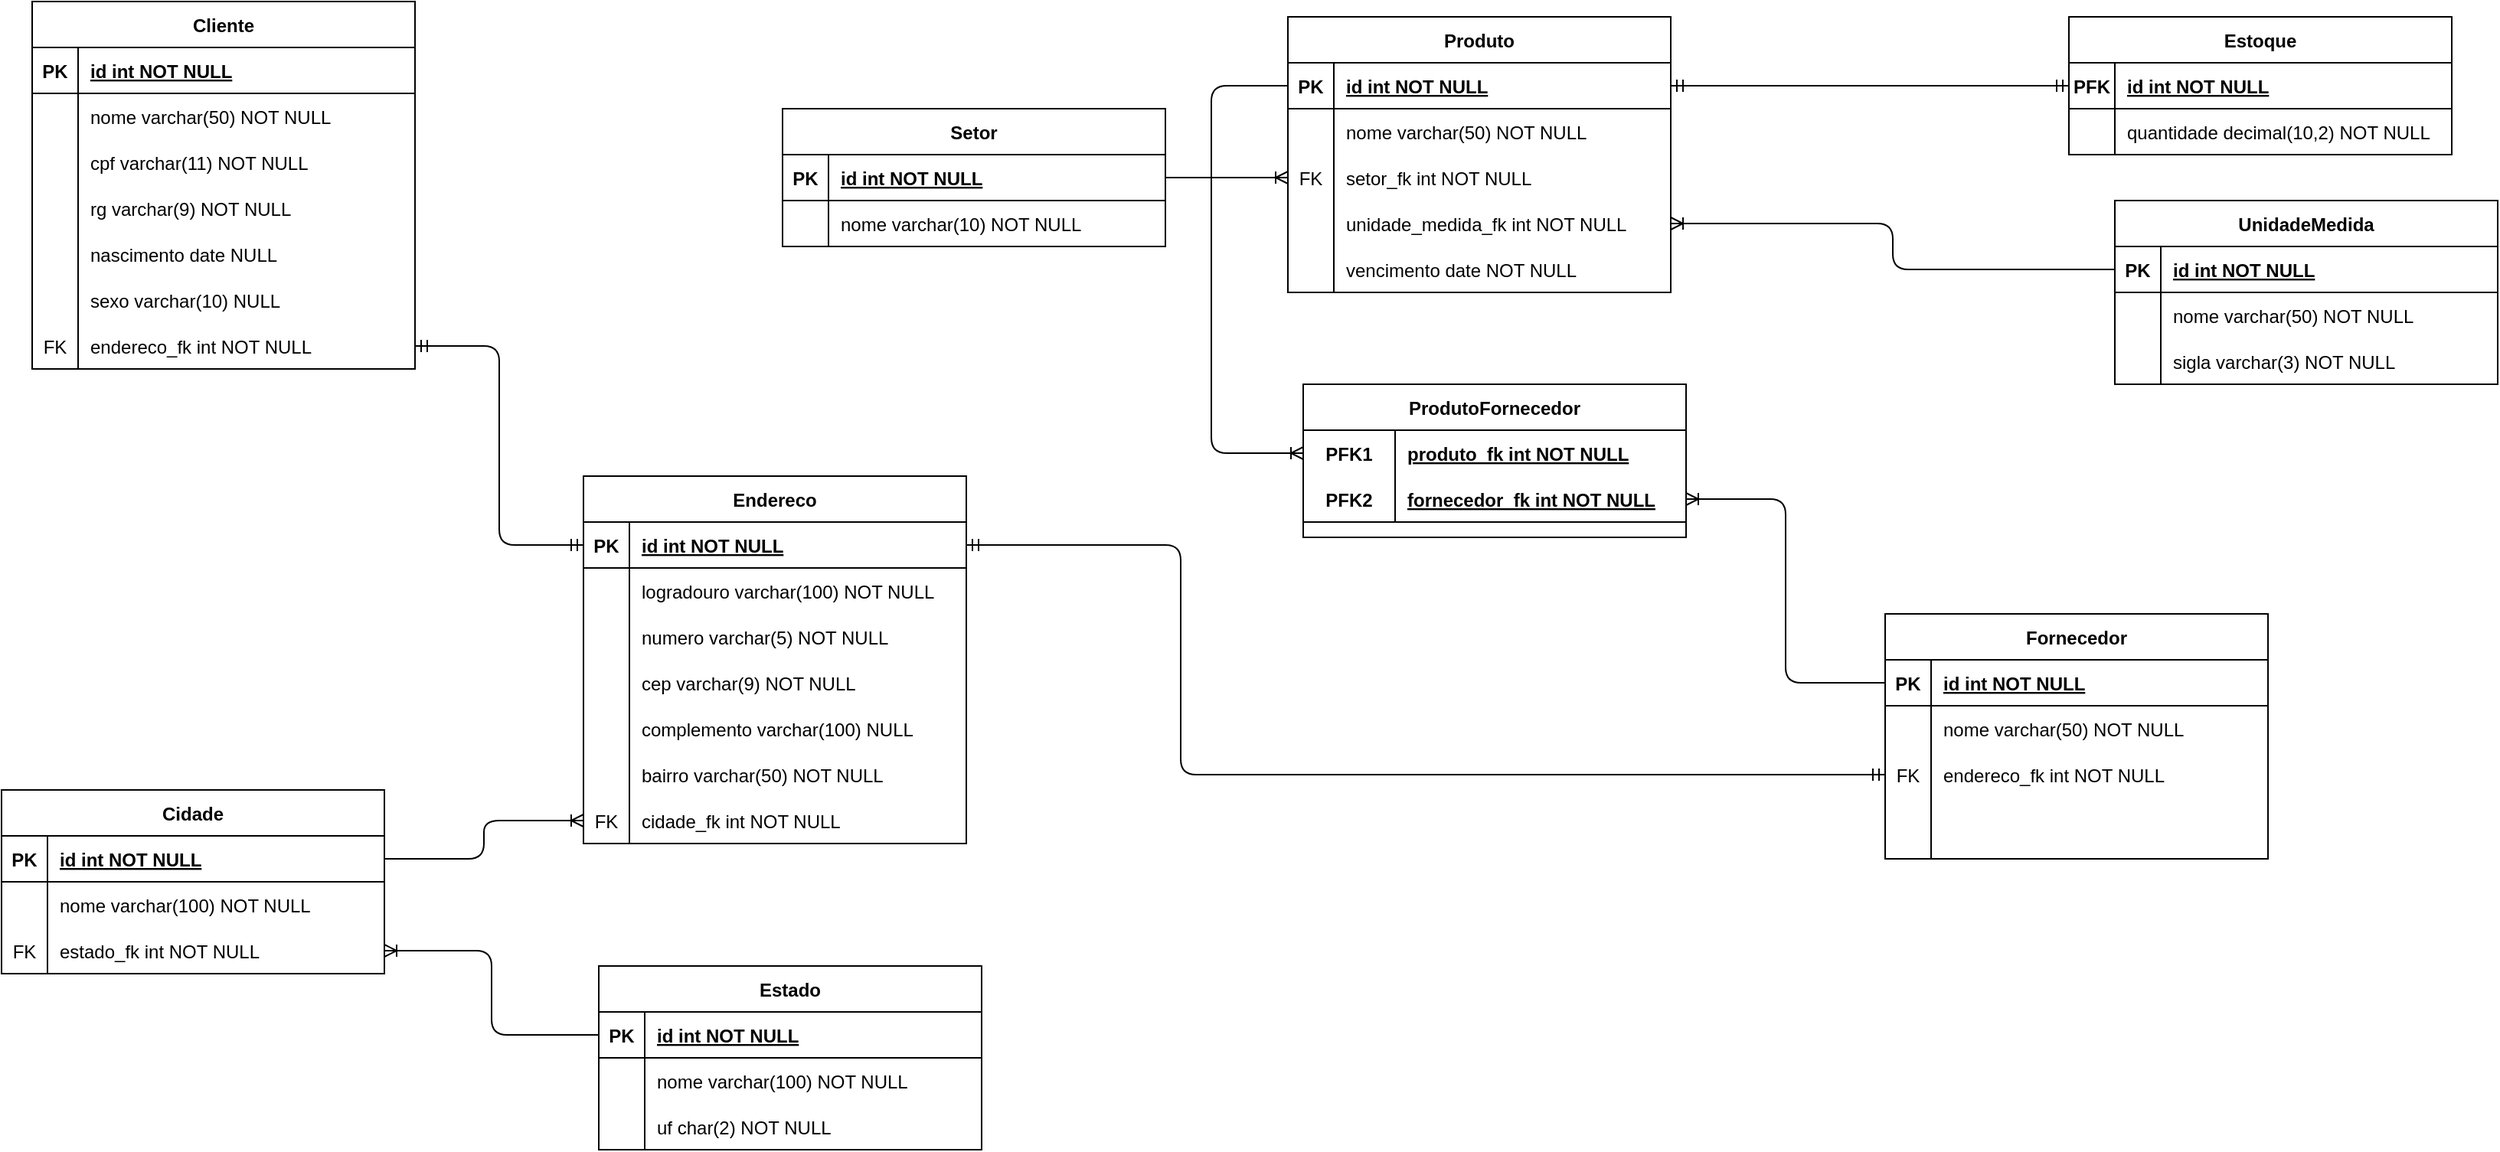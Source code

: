 <mxfile version="13.7.9" type="embed"><diagram id="2zVzznr61p73fuEzWiJb" name="DER"><mxGraphModel dx="368" dy="288" grid="1" gridSize="10" guides="1" tooltips="1" connect="1" arrows="1" fold="1" page="1" pageScale="1" pageWidth="827" pageHeight="1169" math="0" shadow="0"><root><mxCell id="q4gJIiIvbS1eZ_yKjsUI-0"/><mxCell id="q4gJIiIvbS1eZ_yKjsUI-1" parent="q4gJIiIvbS1eZ_yKjsUI-0"/><mxCell id="tMIzNla4LTOfME5UGENZ-0" value="Cliente" style="shape=table;startSize=30;container=1;collapsible=1;childLayout=tableLayout;fixedRows=1;rowLines=0;fontStyle=1;align=center;resizeLast=1;fontSize=12;" parent="q4gJIiIvbS1eZ_yKjsUI-1" vertex="1"><mxGeometry x="20" y="10" width="250" height="240" as="geometry"/></mxCell><mxCell id="tMIzNla4LTOfME5UGENZ-1" value="" style="shape=partialRectangle;collapsible=0;dropTarget=0;pointerEvents=0;fillColor=none;points=[[0,0.5],[1,0.5]];portConstraint=eastwest;top=0;left=0;right=0;bottom=1;fontSize=12;" parent="tMIzNla4LTOfME5UGENZ-0" vertex="1"><mxGeometry y="30" width="250" height="30" as="geometry"/></mxCell><mxCell id="tMIzNla4LTOfME5UGENZ-2" value="PK" style="shape=partialRectangle;overflow=hidden;connectable=0;fillColor=none;top=0;left=0;bottom=0;right=0;fontStyle=1;fontSize=12;" parent="tMIzNla4LTOfME5UGENZ-1" vertex="1"><mxGeometry width="30" height="30" as="geometry"/></mxCell><mxCell id="tMIzNla4LTOfME5UGENZ-3" value="id int NOT NULL " style="shape=partialRectangle;overflow=hidden;connectable=0;fillColor=none;top=0;left=0;bottom=0;right=0;align=left;spacingLeft=6;fontStyle=5;fontSize=12;" parent="tMIzNla4LTOfME5UGENZ-1" vertex="1"><mxGeometry x="30" width="220" height="30" as="geometry"/></mxCell><mxCell id="tMIzNla4LTOfME5UGENZ-4" value="" style="shape=partialRectangle;collapsible=0;dropTarget=0;pointerEvents=0;fillColor=none;points=[[0,0.5],[1,0.5]];portConstraint=eastwest;top=0;left=0;right=0;bottom=0;fontSize=12;" parent="tMIzNla4LTOfME5UGENZ-0" vertex="1"><mxGeometry y="60" width="250" height="30" as="geometry"/></mxCell><mxCell id="tMIzNla4LTOfME5UGENZ-5" value="" style="shape=partialRectangle;overflow=hidden;connectable=0;fillColor=none;top=0;left=0;bottom=0;right=0;fontSize=12;" parent="tMIzNla4LTOfME5UGENZ-4" vertex="1"><mxGeometry width="30" height="30" as="geometry"/></mxCell><mxCell id="tMIzNla4LTOfME5UGENZ-6" value="nome varchar(50) NOT NULL" style="shape=partialRectangle;overflow=hidden;connectable=0;fillColor=none;top=0;left=0;bottom=0;right=0;align=left;spacingLeft=6;fontSize=12;" parent="tMIzNla4LTOfME5UGENZ-4" vertex="1"><mxGeometry x="30" width="220" height="30" as="geometry"/></mxCell><mxCell id="tMIzNla4LTOfME5UGENZ-7" value="" style="shape=partialRectangle;collapsible=0;dropTarget=0;pointerEvents=0;fillColor=none;points=[[0,0.5],[1,0.5]];portConstraint=eastwest;top=0;left=0;right=0;bottom=0;fontSize=12;" parent="tMIzNla4LTOfME5UGENZ-0" vertex="1"><mxGeometry y="90" width="250" height="30" as="geometry"/></mxCell><mxCell id="tMIzNla4LTOfME5UGENZ-8" value="" style="shape=partialRectangle;overflow=hidden;connectable=0;fillColor=none;top=0;left=0;bottom=0;right=0;fontSize=12;" parent="tMIzNla4LTOfME5UGENZ-7" vertex="1"><mxGeometry width="30" height="30" as="geometry"/></mxCell><mxCell id="tMIzNla4LTOfME5UGENZ-9" value="cpf varchar(11) NOT NULL" style="shape=partialRectangle;overflow=hidden;connectable=0;fillColor=none;top=0;left=0;bottom=0;right=0;align=left;spacingLeft=6;fontSize=12;" parent="tMIzNla4LTOfME5UGENZ-7" vertex="1"><mxGeometry x="30" width="220" height="30" as="geometry"/></mxCell><mxCell id="tMIzNla4LTOfME5UGENZ-10" value="" style="shape=partialRectangle;collapsible=0;dropTarget=0;pointerEvents=0;fillColor=none;points=[[0,0.5],[1,0.5]];portConstraint=eastwest;top=0;left=0;right=0;bottom=0;fontSize=12;" parent="tMIzNla4LTOfME5UGENZ-0" vertex="1"><mxGeometry y="120" width="250" height="30" as="geometry"/></mxCell><mxCell id="tMIzNla4LTOfME5UGENZ-11" value="" style="shape=partialRectangle;overflow=hidden;connectable=0;fillColor=none;top=0;left=0;bottom=0;right=0;fontSize=12;" parent="tMIzNla4LTOfME5UGENZ-10" vertex="1"><mxGeometry width="30" height="30" as="geometry"/></mxCell><mxCell id="tMIzNla4LTOfME5UGENZ-12" value="rg varchar(9) NOT NULL" style="shape=partialRectangle;overflow=hidden;connectable=0;fillColor=none;top=0;left=0;bottom=0;right=0;align=left;spacingLeft=6;fontSize=12;" parent="tMIzNla4LTOfME5UGENZ-10" vertex="1"><mxGeometry x="30" width="220" height="30" as="geometry"/></mxCell><mxCell id="tMIzNla4LTOfME5UGENZ-13" value="" style="shape=partialRectangle;collapsible=0;dropTarget=0;pointerEvents=0;fillColor=none;points=[[0,0.5],[1,0.5]];portConstraint=eastwest;top=0;left=0;right=0;bottom=0;fontSize=12;" parent="tMIzNla4LTOfME5UGENZ-0" vertex="1"><mxGeometry y="150" width="250" height="30" as="geometry"/></mxCell><mxCell id="tMIzNla4LTOfME5UGENZ-14" value="" style="shape=partialRectangle;overflow=hidden;connectable=0;fillColor=none;top=0;left=0;bottom=0;right=0;fontSize=12;" parent="tMIzNla4LTOfME5UGENZ-13" vertex="1"><mxGeometry width="30" height="30" as="geometry"/></mxCell><mxCell id="tMIzNla4LTOfME5UGENZ-15" value="nascimento date NULL" style="shape=partialRectangle;overflow=hidden;connectable=0;fillColor=none;top=0;left=0;bottom=0;right=0;align=left;spacingLeft=6;fontSize=12;" parent="tMIzNla4LTOfME5UGENZ-13" vertex="1"><mxGeometry x="30" width="220" height="30" as="geometry"/></mxCell><mxCell id="tMIzNla4LTOfME5UGENZ-16" value="" style="shape=partialRectangle;collapsible=0;dropTarget=0;pointerEvents=0;fillColor=none;points=[[0,0.5],[1,0.5]];portConstraint=eastwest;top=0;left=0;right=0;bottom=0;fontSize=12;" parent="tMIzNla4LTOfME5UGENZ-0" vertex="1"><mxGeometry y="180" width="250" height="30" as="geometry"/></mxCell><mxCell id="tMIzNla4LTOfME5UGENZ-17" value="" style="shape=partialRectangle;overflow=hidden;connectable=0;fillColor=none;top=0;left=0;bottom=0;right=0;fontSize=12;" parent="tMIzNla4LTOfME5UGENZ-16" vertex="1"><mxGeometry width="30" height="30" as="geometry"/></mxCell><mxCell id="tMIzNla4LTOfME5UGENZ-18" value="sexo varchar(10) NULL" style="shape=partialRectangle;overflow=hidden;connectable=0;fillColor=none;top=0;left=0;bottom=0;right=0;align=left;spacingLeft=6;fontSize=12;" parent="tMIzNla4LTOfME5UGENZ-16" vertex="1"><mxGeometry x="30" width="220" height="30" as="geometry"/></mxCell><mxCell id="tMIzNla4LTOfME5UGENZ-19" value="" style="shape=partialRectangle;collapsible=0;dropTarget=0;pointerEvents=0;fillColor=none;points=[[0,0.5],[1,0.5]];portConstraint=eastwest;top=0;left=0;right=0;bottom=0;fontSize=12;" parent="tMIzNla4LTOfME5UGENZ-0" vertex="1"><mxGeometry y="210" width="250" height="30" as="geometry"/></mxCell><mxCell id="tMIzNla4LTOfME5UGENZ-20" value="FK" style="shape=partialRectangle;overflow=hidden;connectable=0;fillColor=none;top=0;left=0;bottom=0;right=0;fontSize=12;" parent="tMIzNla4LTOfME5UGENZ-19" vertex="1"><mxGeometry width="30" height="30" as="geometry"/></mxCell><mxCell id="tMIzNla4LTOfME5UGENZ-21" value="endereco_fk int NOT NULL" style="shape=partialRectangle;overflow=hidden;connectable=0;fillColor=none;top=0;left=0;bottom=0;right=0;align=left;spacingLeft=6;fontSize=12;" parent="tMIzNla4LTOfME5UGENZ-19" vertex="1"><mxGeometry x="30" width="220" height="30" as="geometry"/></mxCell><mxCell id="sFjmhWVr8jOIQ81VV_jN-1" value="" style="edgeStyle=orthogonalEdgeStyle;fontSize=12;html=1;endArrow=ERmandOne;startArrow=ERmandOne;exitX=1;exitY=0.5;exitDx=0;exitDy=0;entryX=0;entryY=0.5;entryDx=0;entryDy=0;" parent="q4gJIiIvbS1eZ_yKjsUI-1" source="tMIzNla4LTOfME5UGENZ-19" target="tMIzNla4LTOfME5UGENZ-45" edge="1"><mxGeometry width="100" height="100" relative="1" as="geometry"><mxPoint x="340" y="220" as="sourcePoint"/><mxPoint x="440" y="120" as="targetPoint"/></mxGeometry></mxCell><mxCell id="tMIzNla4LTOfME5UGENZ-44" value="Endereco" style="shape=table;startSize=30;container=1;collapsible=1;childLayout=tableLayout;fixedRows=1;rowLines=0;fontStyle=1;align=center;resizeLast=1;fontSize=12;" parent="q4gJIiIvbS1eZ_yKjsUI-1" vertex="1"><mxGeometry x="380" y="320" width="250" height="240" as="geometry"/></mxCell><mxCell id="tMIzNla4LTOfME5UGENZ-45" value="" style="shape=partialRectangle;collapsible=0;dropTarget=0;pointerEvents=0;fillColor=none;points=[[0,0.5],[1,0.5]];portConstraint=eastwest;top=0;left=0;right=0;bottom=1;fontSize=12;" parent="tMIzNla4LTOfME5UGENZ-44" vertex="1"><mxGeometry y="30" width="250" height="30" as="geometry"/></mxCell><mxCell id="tMIzNla4LTOfME5UGENZ-46" value="PK" style="shape=partialRectangle;overflow=hidden;connectable=0;fillColor=none;top=0;left=0;bottom=0;right=0;fontStyle=1;fontSize=12;" parent="tMIzNla4LTOfME5UGENZ-45" vertex="1"><mxGeometry width="30" height="30" as="geometry"/></mxCell><mxCell id="tMIzNla4LTOfME5UGENZ-47" value="id int NOT NULL " style="shape=partialRectangle;overflow=hidden;connectable=0;fillColor=none;top=0;left=0;bottom=0;right=0;align=left;spacingLeft=6;fontStyle=5;fontSize=12;" parent="tMIzNla4LTOfME5UGENZ-45" vertex="1"><mxGeometry x="30" width="220" height="30" as="geometry"/></mxCell><mxCell id="tMIzNla4LTOfME5UGENZ-48" value="" style="shape=partialRectangle;collapsible=0;dropTarget=0;pointerEvents=0;fillColor=none;points=[[0,0.5],[1,0.5]];portConstraint=eastwest;top=0;left=0;right=0;bottom=0;fontSize=12;" parent="tMIzNla4LTOfME5UGENZ-44" vertex="1"><mxGeometry y="60" width="250" height="30" as="geometry"/></mxCell><mxCell id="tMIzNla4LTOfME5UGENZ-49" value="" style="shape=partialRectangle;overflow=hidden;connectable=0;fillColor=none;top=0;left=0;bottom=0;right=0;fontSize=12;" parent="tMIzNla4LTOfME5UGENZ-48" vertex="1"><mxGeometry width="30" height="30" as="geometry"/></mxCell><mxCell id="tMIzNla4LTOfME5UGENZ-50" value="logradouro varchar(100) NOT NULL" style="shape=partialRectangle;overflow=hidden;connectable=0;fillColor=none;top=0;left=0;bottom=0;right=0;align=left;spacingLeft=6;fontSize=12;" parent="tMIzNla4LTOfME5UGENZ-48" vertex="1"><mxGeometry x="30" width="220" height="30" as="geometry"/></mxCell><mxCell id="tMIzNla4LTOfME5UGENZ-51" value="" style="shape=partialRectangle;collapsible=0;dropTarget=0;pointerEvents=0;fillColor=none;points=[[0,0.5],[1,0.5]];portConstraint=eastwest;top=0;left=0;right=0;bottom=0;fontSize=12;" parent="tMIzNla4LTOfME5UGENZ-44" vertex="1"><mxGeometry y="90" width="250" height="30" as="geometry"/></mxCell><mxCell id="tMIzNla4LTOfME5UGENZ-52" value="" style="shape=partialRectangle;overflow=hidden;connectable=0;fillColor=none;top=0;left=0;bottom=0;right=0;fontSize=12;" parent="tMIzNla4LTOfME5UGENZ-51" vertex="1"><mxGeometry width="30" height="30" as="geometry"/></mxCell><mxCell id="tMIzNla4LTOfME5UGENZ-53" value="numero varchar(5) NOT NULL" style="shape=partialRectangle;overflow=hidden;connectable=0;fillColor=none;top=0;left=0;bottom=0;right=0;align=left;spacingLeft=6;fontSize=12;" parent="tMIzNla4LTOfME5UGENZ-51" vertex="1"><mxGeometry x="30" width="220" height="30" as="geometry"/></mxCell><mxCell id="tMIzNla4LTOfME5UGENZ-54" value="" style="shape=partialRectangle;collapsible=0;dropTarget=0;pointerEvents=0;fillColor=none;points=[[0,0.5],[1,0.5]];portConstraint=eastwest;top=0;left=0;right=0;bottom=0;fontSize=12;" parent="tMIzNla4LTOfME5UGENZ-44" vertex="1"><mxGeometry y="120" width="250" height="30" as="geometry"/></mxCell><mxCell id="tMIzNla4LTOfME5UGENZ-55" value="" style="shape=partialRectangle;overflow=hidden;connectable=0;fillColor=none;top=0;left=0;bottom=0;right=0;fontSize=12;" parent="tMIzNla4LTOfME5UGENZ-54" vertex="1"><mxGeometry width="30" height="30" as="geometry"/></mxCell><mxCell id="tMIzNla4LTOfME5UGENZ-56" value="cep varchar(9) NOT NULL" style="shape=partialRectangle;overflow=hidden;connectable=0;fillColor=none;top=0;left=0;bottom=0;right=0;align=left;spacingLeft=6;fontSize=12;" parent="tMIzNla4LTOfME5UGENZ-54" vertex="1"><mxGeometry x="30" width="220" height="30" as="geometry"/></mxCell><mxCell id="tMIzNla4LTOfME5UGENZ-57" value="" style="shape=partialRectangle;collapsible=0;dropTarget=0;pointerEvents=0;fillColor=none;points=[[0,0.5],[1,0.5]];portConstraint=eastwest;top=0;left=0;right=0;bottom=0;fontSize=12;" parent="tMIzNla4LTOfME5UGENZ-44" vertex="1"><mxGeometry y="150" width="250" height="30" as="geometry"/></mxCell><mxCell id="tMIzNla4LTOfME5UGENZ-58" value="" style="shape=partialRectangle;overflow=hidden;connectable=0;fillColor=none;top=0;left=0;bottom=0;right=0;fontSize=12;" parent="tMIzNla4LTOfME5UGENZ-57" vertex="1"><mxGeometry width="30" height="30" as="geometry"/></mxCell><mxCell id="tMIzNla4LTOfME5UGENZ-59" value="complemento varchar(100) NULL" style="shape=partialRectangle;overflow=hidden;connectable=0;fillColor=none;top=0;left=0;bottom=0;right=0;align=left;spacingLeft=6;fontSize=12;" parent="tMIzNla4LTOfME5UGENZ-57" vertex="1"><mxGeometry x="30" width="220" height="30" as="geometry"/></mxCell><mxCell id="tMIzNla4LTOfME5UGENZ-60" value="" style="shape=partialRectangle;collapsible=0;dropTarget=0;pointerEvents=0;fillColor=none;points=[[0,0.5],[1,0.5]];portConstraint=eastwest;top=0;left=0;right=0;bottom=0;fontSize=12;" parent="tMIzNla4LTOfME5UGENZ-44" vertex="1"><mxGeometry y="180" width="250" height="30" as="geometry"/></mxCell><mxCell id="tMIzNla4LTOfME5UGENZ-61" value="" style="shape=partialRectangle;overflow=hidden;connectable=0;fillColor=none;top=0;left=0;bottom=0;right=0;fontSize=12;" parent="tMIzNla4LTOfME5UGENZ-60" vertex="1"><mxGeometry width="30" height="30" as="geometry"/></mxCell><mxCell id="tMIzNla4LTOfME5UGENZ-62" value="bairro varchar(50) NOT NULL" style="shape=partialRectangle;overflow=hidden;connectable=0;fillColor=none;top=0;left=0;bottom=0;right=0;align=left;spacingLeft=6;fontSize=12;" parent="tMIzNla4LTOfME5UGENZ-60" vertex="1"><mxGeometry x="30" width="220" height="30" as="geometry"/></mxCell><mxCell id="tMIzNla4LTOfME5UGENZ-63" value="" style="shape=partialRectangle;collapsible=0;dropTarget=0;pointerEvents=0;fillColor=none;points=[[0,0.5],[1,0.5]];portConstraint=eastwest;top=0;left=0;right=0;bottom=0;fontSize=12;" parent="tMIzNla4LTOfME5UGENZ-44" vertex="1"><mxGeometry y="210" width="250" height="30" as="geometry"/></mxCell><mxCell id="tMIzNla4LTOfME5UGENZ-64" value="FK" style="shape=partialRectangle;overflow=hidden;connectable=0;fillColor=none;top=0;left=0;bottom=0;right=0;fontSize=12;" parent="tMIzNla4LTOfME5UGENZ-63" vertex="1"><mxGeometry width="30" height="30" as="geometry"/></mxCell><mxCell id="tMIzNla4LTOfME5UGENZ-65" value="cidade_fk int NOT NULL" style="shape=partialRectangle;overflow=hidden;connectable=0;fillColor=none;top=0;left=0;bottom=0;right=0;align=left;spacingLeft=6;fontSize=12;" parent="tMIzNla4LTOfME5UGENZ-63" vertex="1"><mxGeometry x="30" width="220" height="30" as="geometry"/></mxCell><mxCell id="G_IG8xLIvht6qTOggAEC-0" value="Setor" style="shape=table;startSize=30;container=1;collapsible=1;childLayout=tableLayout;fixedRows=1;rowLines=0;fontStyle=1;align=center;resizeLast=1;fontSize=12;" parent="q4gJIiIvbS1eZ_yKjsUI-1" vertex="1"><mxGeometry x="510" y="80" width="250" height="90" as="geometry"/></mxCell><mxCell id="G_IG8xLIvht6qTOggAEC-1" value="" style="shape=partialRectangle;collapsible=0;dropTarget=0;pointerEvents=0;fillColor=none;points=[[0,0.5],[1,0.5]];portConstraint=eastwest;top=0;left=0;right=0;bottom=1;fontSize=12;" parent="G_IG8xLIvht6qTOggAEC-0" vertex="1"><mxGeometry y="30" width="250" height="30" as="geometry"/></mxCell><mxCell id="G_IG8xLIvht6qTOggAEC-2" value="PK" style="shape=partialRectangle;overflow=hidden;connectable=0;fillColor=none;top=0;left=0;bottom=0;right=0;fontStyle=1;fontSize=12;" parent="G_IG8xLIvht6qTOggAEC-1" vertex="1"><mxGeometry width="30" height="30" as="geometry"/></mxCell><mxCell id="G_IG8xLIvht6qTOggAEC-3" value="id int NOT NULL " style="shape=partialRectangle;overflow=hidden;connectable=0;fillColor=none;top=0;left=0;bottom=0;right=0;align=left;spacingLeft=6;fontStyle=5;fontSize=12;" parent="G_IG8xLIvht6qTOggAEC-1" vertex="1"><mxGeometry x="30" width="220" height="30" as="geometry"/></mxCell><mxCell id="G_IG8xLIvht6qTOggAEC-4" value="" style="shape=partialRectangle;collapsible=0;dropTarget=0;pointerEvents=0;fillColor=none;points=[[0,0.5],[1,0.5]];portConstraint=eastwest;top=0;left=0;right=0;bottom=0;fontSize=12;" parent="G_IG8xLIvht6qTOggAEC-0" vertex="1"><mxGeometry y="60" width="250" height="30" as="geometry"/></mxCell><mxCell id="G_IG8xLIvht6qTOggAEC-5" value="" style="shape=partialRectangle;overflow=hidden;connectable=0;fillColor=none;top=0;left=0;bottom=0;right=0;fontSize=12;" parent="G_IG8xLIvht6qTOggAEC-4" vertex="1"><mxGeometry width="30" height="30" as="geometry"/></mxCell><mxCell id="G_IG8xLIvht6qTOggAEC-6" value="nome varchar(10) NOT NULL" style="shape=partialRectangle;overflow=hidden;connectable=0;fillColor=none;top=0;left=0;bottom=0;right=0;align=left;spacingLeft=6;fontSize=12;" parent="G_IG8xLIvht6qTOggAEC-4" vertex="1"><mxGeometry x="30" width="220" height="30" as="geometry"/></mxCell><mxCell id="tDF9gC9092chXieuoFsO-0" value="Cidade" style="shape=table;startSize=30;container=1;collapsible=1;childLayout=tableLayout;fixedRows=1;rowLines=0;fontStyle=1;align=center;resizeLast=1;fontSize=12;" parent="q4gJIiIvbS1eZ_yKjsUI-1" vertex="1"><mxGeometry y="525" width="250" height="120" as="geometry"/></mxCell><mxCell id="tDF9gC9092chXieuoFsO-1" value="" style="shape=partialRectangle;collapsible=0;dropTarget=0;pointerEvents=0;fillColor=none;points=[[0,0.5],[1,0.5]];portConstraint=eastwest;top=0;left=0;right=0;bottom=1;fontSize=12;" parent="tDF9gC9092chXieuoFsO-0" vertex="1"><mxGeometry y="30" width="250" height="30" as="geometry"/></mxCell><mxCell id="tDF9gC9092chXieuoFsO-2" value="PK" style="shape=partialRectangle;overflow=hidden;connectable=0;fillColor=none;top=0;left=0;bottom=0;right=0;fontStyle=1;fontSize=12;" parent="tDF9gC9092chXieuoFsO-1" vertex="1"><mxGeometry width="30" height="30" as="geometry"/></mxCell><mxCell id="tDF9gC9092chXieuoFsO-3" value="id int NOT NULL " style="shape=partialRectangle;overflow=hidden;connectable=0;fillColor=none;top=0;left=0;bottom=0;right=0;align=left;spacingLeft=6;fontStyle=5;fontSize=12;" parent="tDF9gC9092chXieuoFsO-1" vertex="1"><mxGeometry x="30" width="220" height="30" as="geometry"/></mxCell><mxCell id="tDF9gC9092chXieuoFsO-4" value="" style="shape=partialRectangle;collapsible=0;dropTarget=0;pointerEvents=0;fillColor=none;points=[[0,0.5],[1,0.5]];portConstraint=eastwest;top=0;left=0;right=0;bottom=0;fontSize=12;" parent="tDF9gC9092chXieuoFsO-0" vertex="1"><mxGeometry y="60" width="250" height="30" as="geometry"/></mxCell><mxCell id="tDF9gC9092chXieuoFsO-5" value="" style="shape=partialRectangle;overflow=hidden;connectable=0;fillColor=none;top=0;left=0;bottom=0;right=0;fontSize=12;" parent="tDF9gC9092chXieuoFsO-4" vertex="1"><mxGeometry width="30" height="30" as="geometry"/></mxCell><mxCell id="tDF9gC9092chXieuoFsO-6" value="nome varchar(100) NOT NULL" style="shape=partialRectangle;overflow=hidden;connectable=0;fillColor=none;top=0;left=0;bottom=0;right=0;align=left;spacingLeft=6;fontSize=12;" parent="tDF9gC9092chXieuoFsO-4" vertex="1"><mxGeometry x="30" width="220" height="30" as="geometry"/></mxCell><mxCell id="tDF9gC9092chXieuoFsO-7" value="" style="shape=partialRectangle;collapsible=0;dropTarget=0;pointerEvents=0;fillColor=none;points=[[0,0.5],[1,0.5]];portConstraint=eastwest;top=0;left=0;right=0;bottom=0;fontSize=12;" parent="tDF9gC9092chXieuoFsO-0" vertex="1"><mxGeometry y="90" width="250" height="30" as="geometry"/></mxCell><mxCell id="tDF9gC9092chXieuoFsO-8" value="FK" style="shape=partialRectangle;overflow=hidden;connectable=0;fillColor=none;top=0;left=0;bottom=0;right=0;fontSize=12;" parent="tDF9gC9092chXieuoFsO-7" vertex="1"><mxGeometry width="30" height="30" as="geometry"/></mxCell><mxCell id="tDF9gC9092chXieuoFsO-9" value="estado_fk int NOT NULL" style="shape=partialRectangle;overflow=hidden;connectable=0;fillColor=none;top=0;left=0;bottom=0;right=0;align=left;spacingLeft=6;fontSize=12;" parent="tDF9gC9092chXieuoFsO-7" vertex="1"><mxGeometry x="30" width="220" height="30" as="geometry"/></mxCell><mxCell id="tDF9gC9092chXieuoFsO-22" value="" style="edgeStyle=orthogonalEdgeStyle;fontSize=12;html=1;endArrow=ERoneToMany;exitX=1;exitY=0.5;exitDx=0;exitDy=0;entryX=0;entryY=0.5;entryDx=0;entryDy=0;" parent="q4gJIiIvbS1eZ_yKjsUI-1" source="tDF9gC9092chXieuoFsO-1" target="tMIzNla4LTOfME5UGENZ-63" edge="1"><mxGeometry width="100" height="100" relative="1" as="geometry"><mxPoint x="370" y="610" as="sourcePoint"/><mxPoint x="470" y="510" as="targetPoint"/></mxGeometry></mxCell><mxCell id="tDF9gC9092chXieuoFsO-33" value="" style="edgeStyle=orthogonalEdgeStyle;fontSize=12;html=1;endArrow=ERoneToMany;" parent="q4gJIiIvbS1eZ_yKjsUI-1" source="tDF9gC9092chXieuoFsO-24" target="tDF9gC9092chXieuoFsO-7" edge="1"><mxGeometry width="100" height="100" relative="1" as="geometry"><mxPoint x="370" y="720" as="sourcePoint"/><mxPoint x="470" y="620" as="targetPoint"/></mxGeometry></mxCell><mxCell id="tMIzNla4LTOfME5UGENZ-22" value="Produto" style="shape=table;startSize=30;container=1;collapsible=1;childLayout=tableLayout;fixedRows=1;rowLines=0;fontStyle=1;align=center;resizeLast=1;fontSize=12;" parent="q4gJIiIvbS1eZ_yKjsUI-1" vertex="1"><mxGeometry x="840" y="20" width="250" height="180" as="geometry"/></mxCell><mxCell id="tMIzNla4LTOfME5UGENZ-23" value="" style="shape=partialRectangle;collapsible=0;dropTarget=0;pointerEvents=0;fillColor=none;points=[[0,0.5],[1,0.5]];portConstraint=eastwest;top=0;left=0;right=0;bottom=1;fontSize=12;" parent="tMIzNla4LTOfME5UGENZ-22" vertex="1"><mxGeometry y="30" width="250" height="30" as="geometry"/></mxCell><mxCell id="tMIzNla4LTOfME5UGENZ-24" value="PK" style="shape=partialRectangle;overflow=hidden;connectable=0;fillColor=none;top=0;left=0;bottom=0;right=0;fontStyle=1;fontSize=12;" parent="tMIzNla4LTOfME5UGENZ-23" vertex="1"><mxGeometry width="30" height="30" as="geometry"/></mxCell><mxCell id="tMIzNla4LTOfME5UGENZ-25" value="id int NOT NULL " style="shape=partialRectangle;overflow=hidden;connectable=0;fillColor=none;top=0;left=0;bottom=0;right=0;align=left;spacingLeft=6;fontStyle=5;fontSize=12;" parent="tMIzNla4LTOfME5UGENZ-23" vertex="1"><mxGeometry x="30" width="220" height="30" as="geometry"/></mxCell><mxCell id="tMIzNla4LTOfME5UGENZ-26" value="" style="shape=partialRectangle;collapsible=0;dropTarget=0;pointerEvents=0;fillColor=none;points=[[0,0.5],[1,0.5]];portConstraint=eastwest;top=0;left=0;right=0;bottom=0;fontSize=12;" parent="tMIzNla4LTOfME5UGENZ-22" vertex="1"><mxGeometry y="60" width="250" height="30" as="geometry"/></mxCell><mxCell id="tMIzNla4LTOfME5UGENZ-27" value="" style="shape=partialRectangle;overflow=hidden;connectable=0;fillColor=none;top=0;left=0;bottom=0;right=0;fontSize=12;" parent="tMIzNla4LTOfME5UGENZ-26" vertex="1"><mxGeometry width="30" height="30" as="geometry"/></mxCell><mxCell id="tMIzNla4LTOfME5UGENZ-28" value="nome varchar(50) NOT NULL" style="shape=partialRectangle;overflow=hidden;connectable=0;fillColor=none;top=0;left=0;bottom=0;right=0;align=left;spacingLeft=6;fontSize=12;" parent="tMIzNla4LTOfME5UGENZ-26" vertex="1"><mxGeometry x="30" width="220" height="30" as="geometry"/></mxCell><mxCell id="tMIzNla4LTOfME5UGENZ-29" value="" style="shape=partialRectangle;collapsible=0;dropTarget=0;pointerEvents=0;fillColor=none;points=[[0,0.5],[1,0.5]];portConstraint=eastwest;top=0;left=0;right=0;bottom=0;fontSize=12;" parent="tMIzNla4LTOfME5UGENZ-22" vertex="1"><mxGeometry y="90" width="250" height="30" as="geometry"/></mxCell><mxCell id="tMIzNla4LTOfME5UGENZ-30" value="FK" style="shape=partialRectangle;overflow=hidden;connectable=0;fillColor=none;top=0;left=0;bottom=0;right=0;fontSize=12;" parent="tMIzNla4LTOfME5UGENZ-29" vertex="1"><mxGeometry width="30" height="30" as="geometry"/></mxCell><mxCell id="tMIzNla4LTOfME5UGENZ-31" value="setor_fk int NOT NULL" style="shape=partialRectangle;overflow=hidden;connectable=0;fillColor=none;top=0;left=0;bottom=0;right=0;align=left;spacingLeft=6;fontSize=12;" parent="tMIzNla4LTOfME5UGENZ-29" vertex="1"><mxGeometry x="30" width="220" height="30" as="geometry"/></mxCell><mxCell id="tMIzNla4LTOfME5UGENZ-35" value="" style="shape=partialRectangle;collapsible=0;dropTarget=0;pointerEvents=0;fillColor=none;points=[[0,0.5],[1,0.5]];portConstraint=eastwest;top=0;left=0;right=0;bottom=0;fontSize=12;" parent="tMIzNla4LTOfME5UGENZ-22" vertex="1"><mxGeometry y="120" width="250" height="30" as="geometry"/></mxCell><mxCell id="tMIzNla4LTOfME5UGENZ-36" value="" style="shape=partialRectangle;overflow=hidden;connectable=0;fillColor=none;top=0;left=0;bottom=0;right=0;fontSize=12;" parent="tMIzNla4LTOfME5UGENZ-35" vertex="1"><mxGeometry width="30" height="30" as="geometry"/></mxCell><mxCell id="tMIzNla4LTOfME5UGENZ-37" value="unidade_medida_fk int NOT NULL" style="shape=partialRectangle;overflow=hidden;connectable=0;fillColor=none;top=0;left=0;bottom=0;right=0;align=left;spacingLeft=6;fontSize=12;" parent="tMIzNla4LTOfME5UGENZ-35" vertex="1"><mxGeometry x="30" width="220" height="30" as="geometry"/></mxCell><mxCell id="tMIzNla4LTOfME5UGENZ-38" value="" style="shape=partialRectangle;collapsible=0;dropTarget=0;pointerEvents=0;fillColor=none;points=[[0,0.5],[1,0.5]];portConstraint=eastwest;top=0;left=0;right=0;bottom=0;fontSize=12;" parent="tMIzNla4LTOfME5UGENZ-22" vertex="1"><mxGeometry y="150" width="250" height="30" as="geometry"/></mxCell><mxCell id="tMIzNla4LTOfME5UGENZ-39" value="" style="shape=partialRectangle;overflow=hidden;connectable=0;fillColor=none;top=0;left=0;bottom=0;right=0;fontSize=12;" parent="tMIzNla4LTOfME5UGENZ-38" vertex="1"><mxGeometry width="30" height="30" as="geometry"/></mxCell><mxCell id="tMIzNla4LTOfME5UGENZ-40" value="vencimento date NOT NULL" style="shape=partialRectangle;overflow=hidden;connectable=0;fillColor=none;top=0;left=0;bottom=0;right=0;align=left;spacingLeft=6;fontSize=12;" parent="tMIzNla4LTOfME5UGENZ-38" vertex="1"><mxGeometry x="30" width="220" height="30" as="geometry"/></mxCell><mxCell id="tDF9gC9092chXieuoFsO-69" value="UnidadeMedida" style="shape=table;startSize=30;container=1;collapsible=1;childLayout=tableLayout;fixedRows=1;rowLines=0;fontStyle=1;align=center;resizeLast=1;fontSize=12;" parent="q4gJIiIvbS1eZ_yKjsUI-1" vertex="1"><mxGeometry x="1380" y="140" width="250" height="120" as="geometry"/></mxCell><mxCell id="tDF9gC9092chXieuoFsO-70" value="" style="shape=partialRectangle;collapsible=0;dropTarget=0;pointerEvents=0;fillColor=none;points=[[0,0.5],[1,0.5]];portConstraint=eastwest;top=0;left=0;right=0;bottom=1;fontSize=12;" parent="tDF9gC9092chXieuoFsO-69" vertex="1"><mxGeometry y="30" width="250" height="30" as="geometry"/></mxCell><mxCell id="tDF9gC9092chXieuoFsO-71" value="PK" style="shape=partialRectangle;overflow=hidden;connectable=0;fillColor=none;top=0;left=0;bottom=0;right=0;fontStyle=1;fontSize=12;" parent="tDF9gC9092chXieuoFsO-70" vertex="1"><mxGeometry width="30" height="30" as="geometry"/></mxCell><mxCell id="tDF9gC9092chXieuoFsO-72" value="id int NOT NULL " style="shape=partialRectangle;overflow=hidden;connectable=0;fillColor=none;top=0;left=0;bottom=0;right=0;align=left;spacingLeft=6;fontStyle=5;fontSize=12;" parent="tDF9gC9092chXieuoFsO-70" vertex="1"><mxGeometry x="30" width="220" height="30" as="geometry"/></mxCell><mxCell id="tDF9gC9092chXieuoFsO-73" value="" style="shape=partialRectangle;collapsible=0;dropTarget=0;pointerEvents=0;fillColor=none;points=[[0,0.5],[1,0.5]];portConstraint=eastwest;top=0;left=0;right=0;bottom=0;fontSize=12;" parent="tDF9gC9092chXieuoFsO-69" vertex="1"><mxGeometry y="60" width="250" height="30" as="geometry"/></mxCell><mxCell id="tDF9gC9092chXieuoFsO-74" value="" style="shape=partialRectangle;overflow=hidden;connectable=0;fillColor=none;top=0;left=0;bottom=0;right=0;fontSize=12;" parent="tDF9gC9092chXieuoFsO-73" vertex="1"><mxGeometry width="30" height="30" as="geometry"/></mxCell><mxCell id="tDF9gC9092chXieuoFsO-75" value="nome varchar(50) NOT NULL" style="shape=partialRectangle;overflow=hidden;connectable=0;fillColor=none;top=0;left=0;bottom=0;right=0;align=left;spacingLeft=6;fontSize=12;" parent="tDF9gC9092chXieuoFsO-73" vertex="1"><mxGeometry x="30" width="220" height="30" as="geometry"/></mxCell><mxCell id="tDF9gC9092chXieuoFsO-76" value="" style="shape=partialRectangle;collapsible=0;dropTarget=0;pointerEvents=0;fillColor=none;points=[[0,0.5],[1,0.5]];portConstraint=eastwest;top=0;left=0;right=0;bottom=0;fontSize=12;" parent="tDF9gC9092chXieuoFsO-69" vertex="1"><mxGeometry y="90" width="250" height="30" as="geometry"/></mxCell><mxCell id="tDF9gC9092chXieuoFsO-77" value="" style="shape=partialRectangle;overflow=hidden;connectable=0;fillColor=none;top=0;left=0;bottom=0;right=0;fontSize=12;" parent="tDF9gC9092chXieuoFsO-76" vertex="1"><mxGeometry width="30" height="30" as="geometry"/></mxCell><mxCell id="tDF9gC9092chXieuoFsO-78" value="sigla varchar(3) NOT NULL" style="shape=partialRectangle;overflow=hidden;connectable=0;fillColor=none;top=0;left=0;bottom=0;right=0;align=left;spacingLeft=6;fontSize=12;" parent="tDF9gC9092chXieuoFsO-76" vertex="1"><mxGeometry x="30" width="220" height="30" as="geometry"/></mxCell><mxCell id="G_IG8xLIvht6qTOggAEC-22" value="ProdutoFornecedor" style="shape=table;startSize=30;container=1;collapsible=1;childLayout=tableLayout;fixedRows=1;rowLines=0;fontStyle=1;align=center;resizeLast=1;" parent="q4gJIiIvbS1eZ_yKjsUI-1" vertex="1"><mxGeometry x="850" y="260" width="250" height="100" as="geometry"/></mxCell><mxCell id="G_IG8xLIvht6qTOggAEC-23" value="" style="shape=partialRectangle;collapsible=0;dropTarget=0;pointerEvents=0;fillColor=none;top=0;left=0;bottom=0;right=0;points=[[0,0.5],[1,0.5]];portConstraint=eastwest;" parent="G_IG8xLIvht6qTOggAEC-22" vertex="1"><mxGeometry y="30" width="250" height="30" as="geometry"/></mxCell><mxCell id="G_IG8xLIvht6qTOggAEC-24" value="PFK1" style="shape=partialRectangle;connectable=0;fillColor=none;top=0;left=0;bottom=0;right=0;fontStyle=1;overflow=hidden;" parent="G_IG8xLIvht6qTOggAEC-23" vertex="1"><mxGeometry width="60" height="30" as="geometry"/></mxCell><mxCell id="G_IG8xLIvht6qTOggAEC-25" value="produto_fk int NOT NULL" style="shape=partialRectangle;connectable=0;fillColor=none;top=0;left=0;bottom=0;right=0;align=left;spacingLeft=6;fontStyle=5;overflow=hidden;" parent="G_IG8xLIvht6qTOggAEC-23" vertex="1"><mxGeometry x="60" width="190" height="30" as="geometry"/></mxCell><mxCell id="G_IG8xLIvht6qTOggAEC-26" value="" style="shape=partialRectangle;collapsible=0;dropTarget=0;pointerEvents=0;fillColor=none;top=0;left=0;bottom=1;right=0;points=[[0,0.5],[1,0.5]];portConstraint=eastwest;" parent="G_IG8xLIvht6qTOggAEC-22" vertex="1"><mxGeometry y="60" width="250" height="30" as="geometry"/></mxCell><mxCell id="G_IG8xLIvht6qTOggAEC-27" value="PFK2" style="shape=partialRectangle;connectable=0;fillColor=none;top=0;left=0;bottom=0;right=0;fontStyle=1;overflow=hidden;" parent="G_IG8xLIvht6qTOggAEC-26" vertex="1"><mxGeometry width="60" height="30" as="geometry"/></mxCell><mxCell id="G_IG8xLIvht6qTOggAEC-28" value="fornecedor_fk int NOT NULL" style="shape=partialRectangle;connectable=0;fillColor=none;top=0;left=0;bottom=0;right=0;align=left;spacingLeft=6;fontStyle=5;overflow=hidden;" parent="G_IG8xLIvht6qTOggAEC-26" vertex="1"><mxGeometry x="60" width="190" height="30" as="geometry"/></mxCell><mxCell id="tDF9gC9092chXieuoFsO-23" value="Estado" style="shape=table;startSize=30;container=1;collapsible=1;childLayout=tableLayout;fixedRows=1;rowLines=0;fontStyle=1;align=center;resizeLast=1;fontSize=12;" parent="q4gJIiIvbS1eZ_yKjsUI-1" vertex="1"><mxGeometry x="390" y="640" width="250" height="120" as="geometry"/></mxCell><mxCell id="tDF9gC9092chXieuoFsO-24" value="" style="shape=partialRectangle;collapsible=0;dropTarget=0;pointerEvents=0;fillColor=none;points=[[0,0.5],[1,0.5]];portConstraint=eastwest;top=0;left=0;right=0;bottom=1;fontSize=12;" parent="tDF9gC9092chXieuoFsO-23" vertex="1"><mxGeometry y="30" width="250" height="30" as="geometry"/></mxCell><mxCell id="tDF9gC9092chXieuoFsO-25" value="PK" style="shape=partialRectangle;overflow=hidden;connectable=0;fillColor=none;top=0;left=0;bottom=0;right=0;fontStyle=1;fontSize=12;" parent="tDF9gC9092chXieuoFsO-24" vertex="1"><mxGeometry width="30" height="30" as="geometry"/></mxCell><mxCell id="tDF9gC9092chXieuoFsO-26" value="id int NOT NULL " style="shape=partialRectangle;overflow=hidden;connectable=0;fillColor=none;top=0;left=0;bottom=0;right=0;align=left;spacingLeft=6;fontStyle=5;fontSize=12;" parent="tDF9gC9092chXieuoFsO-24" vertex="1"><mxGeometry x="30" width="220" height="30" as="geometry"/></mxCell><mxCell id="tDF9gC9092chXieuoFsO-27" value="" style="shape=partialRectangle;collapsible=0;dropTarget=0;pointerEvents=0;fillColor=none;points=[[0,0.5],[1,0.5]];portConstraint=eastwest;top=0;left=0;right=0;bottom=0;fontSize=12;" parent="tDF9gC9092chXieuoFsO-23" vertex="1"><mxGeometry y="60" width="250" height="30" as="geometry"/></mxCell><mxCell id="tDF9gC9092chXieuoFsO-28" value="" style="shape=partialRectangle;overflow=hidden;connectable=0;fillColor=none;top=0;left=0;bottom=0;right=0;fontSize=12;" parent="tDF9gC9092chXieuoFsO-27" vertex="1"><mxGeometry width="30" height="30" as="geometry"/></mxCell><mxCell id="tDF9gC9092chXieuoFsO-29" value="nome varchar(100) NOT NULL" style="shape=partialRectangle;overflow=hidden;connectable=0;fillColor=none;top=0;left=0;bottom=0;right=0;align=left;spacingLeft=6;fontSize=12;" parent="tDF9gC9092chXieuoFsO-27" vertex="1"><mxGeometry x="30" width="220" height="30" as="geometry"/></mxCell><mxCell id="0" value="" style="shape=partialRectangle;collapsible=0;dropTarget=0;pointerEvents=0;fillColor=none;points=[[0,0.5],[1,0.5]];portConstraint=eastwest;top=0;left=0;right=0;bottom=0;fontSize=12;" parent="tDF9gC9092chXieuoFsO-23" vertex="1"><mxGeometry y="90" width="250" height="30" as="geometry"/></mxCell><mxCell id="1" value="" style="shape=partialRectangle;overflow=hidden;connectable=0;fillColor=none;top=0;left=0;bottom=0;right=0;fontSize=12;" parent="0" vertex="1"><mxGeometry width="30" height="30" as="geometry"/></mxCell><mxCell id="2" value="uf char(2) NOT NULL" style="shape=partialRectangle;overflow=hidden;connectable=0;fillColor=none;top=0;left=0;bottom=0;right=0;align=left;spacingLeft=6;fontSize=12;" parent="0" vertex="1"><mxGeometry x="30" width="220" height="30" as="geometry"/></mxCell><mxCell id="tDF9gC9092chXieuoFsO-92" value="Estoque" style="shape=table;startSize=30;container=1;collapsible=1;childLayout=tableLayout;fixedRows=1;rowLines=0;fontStyle=1;align=center;resizeLast=1;fontSize=12;" parent="q4gJIiIvbS1eZ_yKjsUI-1" vertex="1"><mxGeometry x="1350" y="20" width="250" height="90" as="geometry"/></mxCell><mxCell id="tDF9gC9092chXieuoFsO-93" value="" style="shape=partialRectangle;collapsible=0;dropTarget=0;pointerEvents=0;fillColor=none;points=[[0,0.5],[1,0.5]];portConstraint=eastwest;top=0;left=0;right=0;bottom=1;fontSize=12;" parent="tDF9gC9092chXieuoFsO-92" vertex="1"><mxGeometry y="30" width="250" height="30" as="geometry"/></mxCell><mxCell id="tDF9gC9092chXieuoFsO-94" value="PFK" style="shape=partialRectangle;overflow=hidden;connectable=0;fillColor=none;top=0;left=0;bottom=0;right=0;fontStyle=1;fontSize=12;" parent="tDF9gC9092chXieuoFsO-93" vertex="1"><mxGeometry width="30" height="30" as="geometry"/></mxCell><mxCell id="tDF9gC9092chXieuoFsO-95" value="id int NOT NULL " style="shape=partialRectangle;overflow=hidden;connectable=0;fillColor=none;top=0;left=0;bottom=0;right=0;align=left;spacingLeft=6;fontStyle=5;fontSize=12;" parent="tDF9gC9092chXieuoFsO-93" vertex="1"><mxGeometry x="30" width="220" height="30" as="geometry"/></mxCell><mxCell id="tDF9gC9092chXieuoFsO-96" value="" style="shape=partialRectangle;collapsible=0;dropTarget=0;pointerEvents=0;fillColor=none;points=[[0,0.5],[1,0.5]];portConstraint=eastwest;top=0;left=0;right=0;bottom=0;fontSize=12;" parent="tDF9gC9092chXieuoFsO-92" vertex="1"><mxGeometry y="60" width="250" height="30" as="geometry"/></mxCell><mxCell id="tDF9gC9092chXieuoFsO-97" value="" style="shape=partialRectangle;overflow=hidden;connectable=0;fillColor=none;top=0;left=0;bottom=0;right=0;fontSize=12;" parent="tDF9gC9092chXieuoFsO-96" vertex="1"><mxGeometry width="30" height="30" as="geometry"/></mxCell><mxCell id="tDF9gC9092chXieuoFsO-98" value="quantidade decimal(10,2) NOT NULL" style="shape=partialRectangle;overflow=hidden;connectable=0;fillColor=none;top=0;left=0;bottom=0;right=0;align=left;spacingLeft=6;fontSize=12;" parent="tDF9gC9092chXieuoFsO-96" vertex="1"><mxGeometry x="30" width="220" height="30" as="geometry"/></mxCell><mxCell id="tDF9gC9092chXieuoFsO-68" value="" style="edgeStyle=elbowEdgeStyle;fontSize=12;html=1;endArrow=ERoneToMany;" parent="q4gJIiIvbS1eZ_yKjsUI-1" source="tDF9gC9092chXieuoFsO-47" target="G_IG8xLIvht6qTOggAEC-26" edge="1"><mxGeometry width="100" height="100" relative="1" as="geometry"><mxPoint x="990" y="310" as="sourcePoint"/><mxPoint x="1090" y="210" as="targetPoint"/></mxGeometry></mxCell><mxCell id="tDF9gC9092chXieuoFsO-91" value="" style="edgeStyle=orthogonalEdgeStyle;fontSize=12;html=1;endArrow=ERoneToMany;" parent="q4gJIiIvbS1eZ_yKjsUI-1" source="tDF9gC9092chXieuoFsO-70" target="tMIzNla4LTOfME5UGENZ-35" edge="1"><mxGeometry width="100" height="100" relative="1" as="geometry"><mxPoint x="1290" y="345" as="sourcePoint"/><mxPoint x="1100" y="255" as="targetPoint"/></mxGeometry></mxCell><mxCell id="tDF9gC9092chXieuoFsO-102" value="" style="edgeStyle=entityRelationEdgeStyle;fontSize=12;html=1;endArrow=ERmandOne;startArrow=ERmandOne;entryX=0;entryY=0.5;entryDx=0;entryDy=0;exitX=1;exitY=0.5;exitDx=0;exitDy=0;" parent="q4gJIiIvbS1eZ_yKjsUI-1" source="tMIzNla4LTOfME5UGENZ-23" target="tDF9gC9092chXieuoFsO-93" edge="1"><mxGeometry width="100" height="100" relative="1" as="geometry"><mxPoint x="1080" y="160" as="sourcePoint"/><mxPoint x="1180" y="60" as="targetPoint"/></mxGeometry></mxCell><mxCell id="G_IG8xLIvht6qTOggAEC-7" value="" style="edgeStyle=entityRelationEdgeStyle;fontSize=12;html=1;endArrow=ERoneToMany;entryX=0;entryY=0.5;entryDx=0;entryDy=0;" parent="q4gJIiIvbS1eZ_yKjsUI-1" source="G_IG8xLIvht6qTOggAEC-1" target="tMIzNla4LTOfME5UGENZ-29" edge="1"><mxGeometry width="100" height="100" relative="1" as="geometry"><mxPoint x="1280" y="415" as="sourcePoint"/><mxPoint x="1100" y="225" as="targetPoint"/></mxGeometry></mxCell><mxCell id="G_IG8xLIvht6qTOggAEC-8" value="" style="edgeStyle=orthogonalEdgeStyle;fontSize=12;html=1;endArrow=ERmandOne;startArrow=ERmandOne;exitX=1;exitY=0.5;exitDx=0;exitDy=0;entryX=0;entryY=0.5;entryDx=0;entryDy=0;" parent="q4gJIiIvbS1eZ_yKjsUI-1" source="tMIzNla4LTOfME5UGENZ-45" target="tDF9gC9092chXieuoFsO-53" edge="1"><mxGeometry width="100" height="100" relative="1" as="geometry"><mxPoint x="640.0" y="370" as="sourcePoint"/><mxPoint x="750" y="500" as="targetPoint"/><Array as="points"><mxPoint x="770" y="365"/><mxPoint x="770" y="515"/></Array></mxGeometry></mxCell><mxCell id="tDF9gC9092chXieuoFsO-46" value="Fornecedor" style="shape=table;startSize=30;container=1;collapsible=1;childLayout=tableLayout;fixedRows=1;rowLines=0;fontStyle=1;align=center;resizeLast=1;fontSize=12;" parent="q4gJIiIvbS1eZ_yKjsUI-1" vertex="1"><mxGeometry x="1230" y="410" width="250" height="160" as="geometry"/></mxCell><mxCell id="tDF9gC9092chXieuoFsO-47" value="" style="shape=partialRectangle;collapsible=0;dropTarget=0;pointerEvents=0;fillColor=none;points=[[0,0.5],[1,0.5]];portConstraint=eastwest;top=0;left=0;right=0;bottom=1;fontSize=12;" parent="tDF9gC9092chXieuoFsO-46" vertex="1"><mxGeometry y="30" width="250" height="30" as="geometry"/></mxCell><mxCell id="tDF9gC9092chXieuoFsO-48" value="PK" style="shape=partialRectangle;overflow=hidden;connectable=0;fillColor=none;top=0;left=0;bottom=0;right=0;fontStyle=1;fontSize=12;" parent="tDF9gC9092chXieuoFsO-47" vertex="1"><mxGeometry width="30" height="30" as="geometry"/></mxCell><mxCell id="tDF9gC9092chXieuoFsO-49" value="id int NOT NULL " style="shape=partialRectangle;overflow=hidden;connectable=0;fillColor=none;top=0;left=0;bottom=0;right=0;align=left;spacingLeft=6;fontStyle=5;fontSize=12;" parent="tDF9gC9092chXieuoFsO-47" vertex="1"><mxGeometry x="30" width="220" height="30" as="geometry"/></mxCell><mxCell id="tDF9gC9092chXieuoFsO-50" value="" style="shape=partialRectangle;collapsible=0;dropTarget=0;pointerEvents=0;fillColor=none;points=[[0,0.5],[1,0.5]];portConstraint=eastwest;top=0;left=0;right=0;bottom=0;fontSize=12;" parent="tDF9gC9092chXieuoFsO-46" vertex="1"><mxGeometry y="60" width="250" height="30" as="geometry"/></mxCell><mxCell id="tDF9gC9092chXieuoFsO-51" value="" style="shape=partialRectangle;overflow=hidden;connectable=0;fillColor=none;top=0;left=0;bottom=0;right=0;fontSize=12;" parent="tDF9gC9092chXieuoFsO-50" vertex="1"><mxGeometry width="30" height="30" as="geometry"/></mxCell><mxCell id="tDF9gC9092chXieuoFsO-52" value="nome varchar(50) NOT NULL" style="shape=partialRectangle;overflow=hidden;connectable=0;fillColor=none;top=0;left=0;bottom=0;right=0;align=left;spacingLeft=6;fontSize=12;" parent="tDF9gC9092chXieuoFsO-50" vertex="1"><mxGeometry x="30" width="220" height="30" as="geometry"/></mxCell><mxCell id="tDF9gC9092chXieuoFsO-53" value="" style="shape=partialRectangle;collapsible=0;dropTarget=0;pointerEvents=0;fillColor=none;points=[[0,0.5],[1,0.5]];portConstraint=eastwest;top=0;left=0;right=0;bottom=0;fontSize=12;" parent="tDF9gC9092chXieuoFsO-46" vertex="1"><mxGeometry y="90" width="250" height="30" as="geometry"/></mxCell><mxCell id="tDF9gC9092chXieuoFsO-54" value="FK" style="shape=partialRectangle;overflow=hidden;connectable=0;fillColor=none;top=0;left=0;bottom=0;right=0;fontSize=12;" parent="tDF9gC9092chXieuoFsO-53" vertex="1"><mxGeometry width="30" height="30" as="geometry"/></mxCell><mxCell id="tDF9gC9092chXieuoFsO-55" value="endereco_fk int NOT NULL" style="shape=partialRectangle;overflow=hidden;connectable=0;fillColor=none;top=0;left=0;bottom=0;right=0;align=left;spacingLeft=6;fontSize=12;" parent="tDF9gC9092chXieuoFsO-53" vertex="1"><mxGeometry x="30" width="220" height="30" as="geometry"/></mxCell><mxCell id="tDF9gC9092chXieuoFsO-56" value="" style="shape=partialRectangle;collapsible=0;dropTarget=0;pointerEvents=0;fillColor=none;points=[[0,0.5],[1,0.5]];portConstraint=eastwest;top=0;left=0;right=0;bottom=0;fontSize=12;" parent="tDF9gC9092chXieuoFsO-46" vertex="1"><mxGeometry y="120" width="250" height="40" as="geometry"/></mxCell><mxCell id="tDF9gC9092chXieuoFsO-57" value="" style="shape=partialRectangle;overflow=hidden;connectable=0;fillColor=none;top=0;left=0;bottom=0;right=0;fontSize=12;" parent="tDF9gC9092chXieuoFsO-56" vertex="1"><mxGeometry width="30" height="40" as="geometry"/></mxCell><mxCell id="tDF9gC9092chXieuoFsO-58" value="" style="shape=partialRectangle;overflow=hidden;connectable=0;fillColor=none;top=0;left=0;bottom=0;right=0;align=left;spacingLeft=6;fontSize=12;" parent="tDF9gC9092chXieuoFsO-56" vertex="1"><mxGeometry x="30" width="220" height="40" as="geometry"/></mxCell><mxCell id="LJAywWkPim2J0Gv5ZNsg-0" value="" style="fontSize=12;html=1;endArrow=ERoneToMany;entryX=0;entryY=0.5;entryDx=0;entryDy=0;exitX=0;exitY=0.5;exitDx=0;exitDy=0;edgeStyle=orthogonalEdgeStyle;" parent="q4gJIiIvbS1eZ_yKjsUI-1" source="tMIzNla4LTOfME5UGENZ-23" target="G_IG8xLIvht6qTOggAEC-23" edge="1"><mxGeometry width="100" height="100" relative="1" as="geometry"><mxPoint x="1390" y="195" as="sourcePoint"/><mxPoint x="1100" y="165" as="targetPoint"/><Array as="points"><mxPoint x="790" y="65"/><mxPoint x="790" y="305"/></Array></mxGeometry></mxCell></root></mxGraphModel></diagram></mxfile>